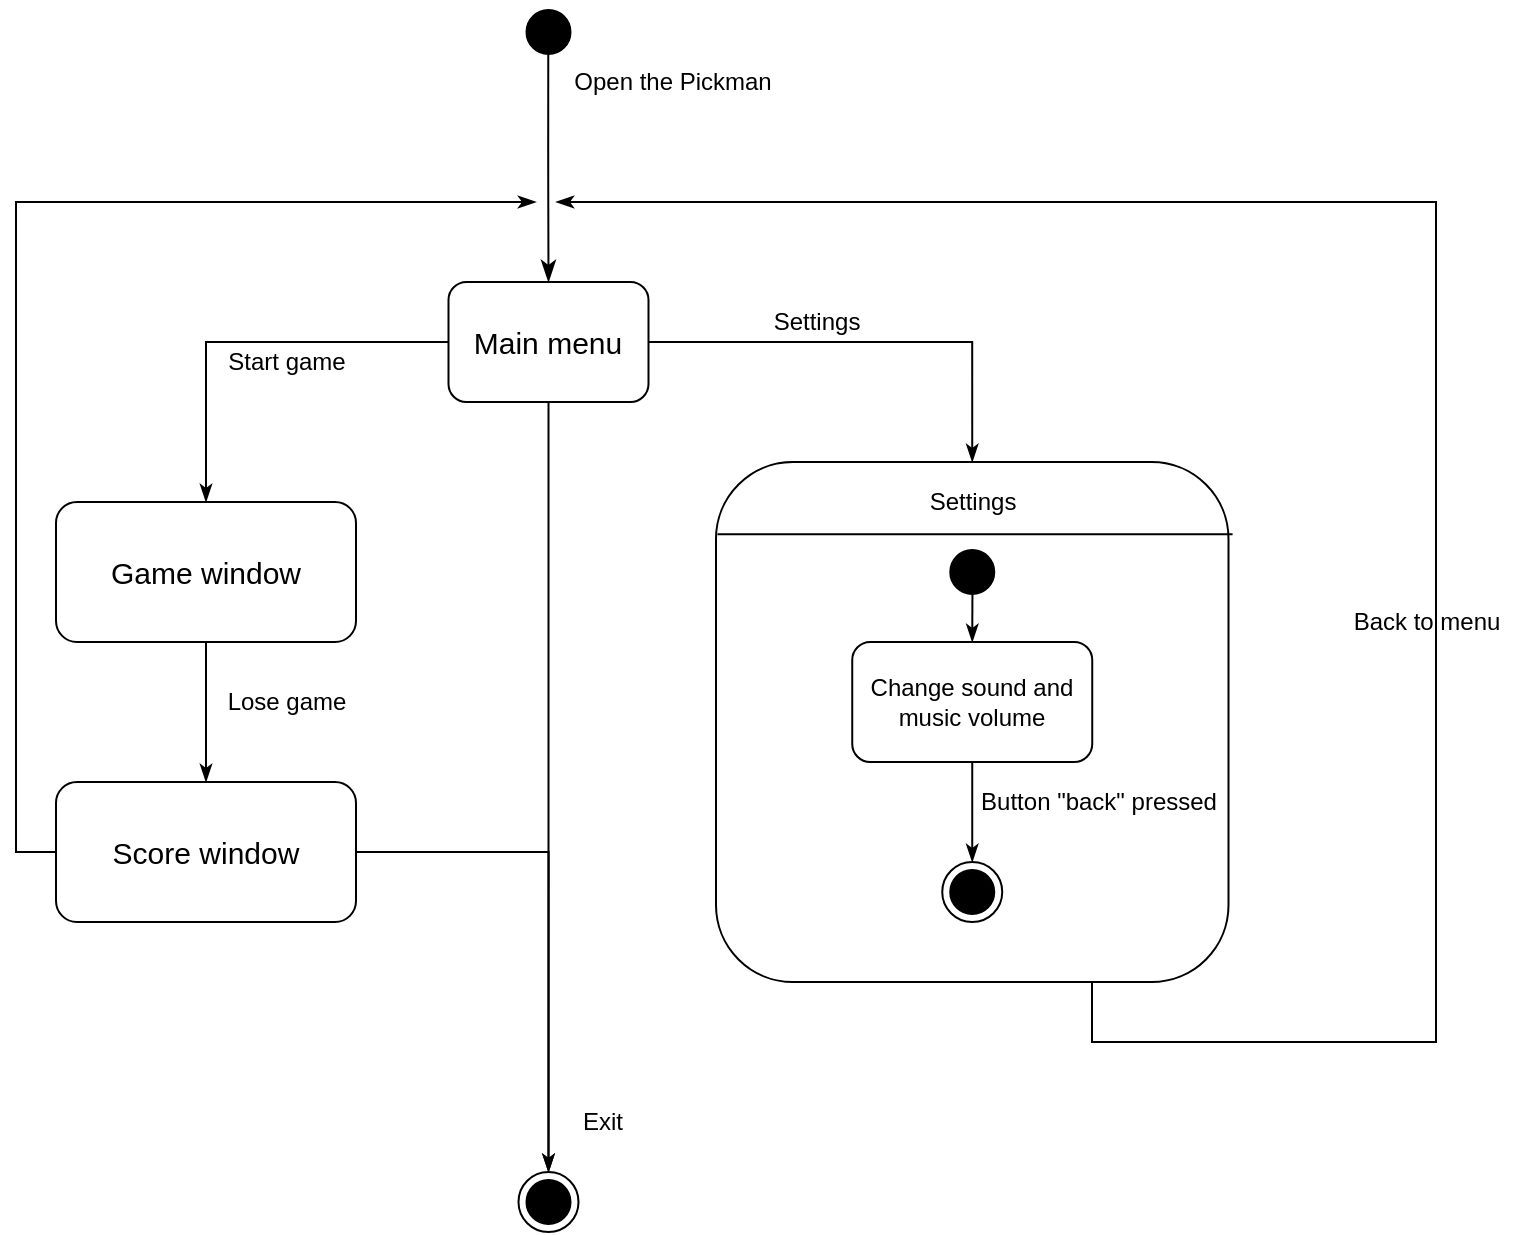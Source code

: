 <mxfile version="14.0.1" type="device"><diagram id="prtHgNgQTEPvFCAcTncT" name="Page-1"><mxGraphModel dx="1483" dy="2045" grid="1" gridSize="10" guides="1" tooltips="1" connect="1" arrows="1" fold="1" page="1" pageScale="1" pageWidth="827" pageHeight="1169" math="0" shadow="0"><root><mxCell id="0"/><mxCell id="1" parent="0"/><mxCell id="IQtVgL8wlBRGB-iRwe8I-1" value="" style="ellipse;html=1;shape=endState;fillColor=#000000;labelBackgroundColor=none;fontSize=14;fontColor=#000000;" vertex="1" parent="1"><mxGeometry x="371.25" y="555" width="30" height="30" as="geometry"/></mxCell><mxCell id="IQtVgL8wlBRGB-iRwe8I-2" value="" style="ellipse;html=1;shape=startState;fillColor=#000000;labelBackgroundColor=none;fontSize=14;fontColor=#000000;" vertex="1" parent="1"><mxGeometry x="371.25" y="-30" width="30" height="30" as="geometry"/></mxCell><mxCell id="IQtVgL8wlBRGB-iRwe8I-3" value="" style="edgeStyle=orthogonalEdgeStyle;html=1;verticalAlign=bottom;endArrow=classicThin;endSize=8;fontSize=14;fontColor=#000000;exitX=0.496;exitY=0.802;exitDx=0;exitDy=0;exitPerimeter=0;entryX=0.5;entryY=0;entryDx=0;entryDy=0;endFill=1;" edge="1" parent="1" source="IQtVgL8wlBRGB-iRwe8I-2" target="IQtVgL8wlBRGB-iRwe8I-5"><mxGeometry relative="1" as="geometry"><mxPoint x="386.25" y="105" as="targetPoint"/></mxGeometry></mxCell><mxCell id="IQtVgL8wlBRGB-iRwe8I-27" style="edgeStyle=orthogonalEdgeStyle;rounded=0;orthogonalLoop=1;jettySize=auto;html=1;entryX=0.5;entryY=0;entryDx=0;entryDy=0;endArrow=classicThin;endFill=1;" edge="1" parent="1" source="IQtVgL8wlBRGB-iRwe8I-5" target="IQtVgL8wlBRGB-iRwe8I-16"><mxGeometry relative="1" as="geometry"/></mxCell><mxCell id="IQtVgL8wlBRGB-iRwe8I-30" style="edgeStyle=orthogonalEdgeStyle;rounded=0;orthogonalLoop=1;jettySize=auto;html=1;exitX=0.5;exitY=1;exitDx=0;exitDy=0;entryX=0.5;entryY=0;entryDx=0;entryDy=0;endArrow=classicThin;endFill=1;" edge="1" parent="1" source="IQtVgL8wlBRGB-iRwe8I-5" target="IQtVgL8wlBRGB-iRwe8I-1"><mxGeometry relative="1" as="geometry"/></mxCell><mxCell id="IQtVgL8wlBRGB-iRwe8I-43" style="edgeStyle=orthogonalEdgeStyle;rounded=0;orthogonalLoop=1;jettySize=auto;html=1;exitX=0;exitY=0.5;exitDx=0;exitDy=0;entryX=0.5;entryY=0;entryDx=0;entryDy=0;endArrow=classicThin;endFill=1;" edge="1" parent="1" source="IQtVgL8wlBRGB-iRwe8I-5" target="IQtVgL8wlBRGB-iRwe8I-34"><mxGeometry relative="1" as="geometry"/></mxCell><mxCell id="IQtVgL8wlBRGB-iRwe8I-5" value="&lt;font style=&quot;font-size: 15px&quot;&gt;Main menu&lt;/font&gt;" style="rounded=1;whiteSpace=wrap;html=1;labelBackgroundColor=none;strokeColor=#000000;fontSize=15;fontColor=#000000;" vertex="1" parent="1"><mxGeometry x="336.25" y="110" width="100" height="60" as="geometry"/></mxCell><mxCell id="IQtVgL8wlBRGB-iRwe8I-15" value="Open the Pickman" style="text;html=1;align=center;verticalAlign=middle;resizable=0;points=[];autosize=1;" vertex="1" parent="1"><mxGeometry x="393" width="110" height="20" as="geometry"/></mxCell><mxCell id="IQtVgL8wlBRGB-iRwe8I-45" style="edgeStyle=orthogonalEdgeStyle;rounded=0;orthogonalLoop=1;jettySize=auto;html=1;exitX=0.5;exitY=1;exitDx=0;exitDy=0;endArrow=classicThin;endFill=1;" edge="1" parent="1" source="IQtVgL8wlBRGB-iRwe8I-16"><mxGeometry relative="1" as="geometry"><mxPoint x="390" y="70" as="targetPoint"/><Array as="points"><mxPoint x="658" y="490"/><mxPoint x="830" y="490"/><mxPoint x="830" y="70"/></Array></mxGeometry></mxCell><mxCell id="IQtVgL8wlBRGB-iRwe8I-16" value="" style="rounded=1;whiteSpace=wrap;html=1;labelBackgroundColor=none;strokeColor=#000000;fontSize=15;fontColor=#000000;" vertex="1" parent="1"><mxGeometry x="470" y="200" width="256.25" height="260" as="geometry"/></mxCell><mxCell id="IQtVgL8wlBRGB-iRwe8I-18" value="" style="endArrow=none;html=1;exitX=0.003;exitY=0.139;exitDx=0;exitDy=0;exitPerimeter=0;entryX=1.008;entryY=0.139;entryDx=0;entryDy=0;entryPerimeter=0;" edge="1" parent="1" source="IQtVgL8wlBRGB-iRwe8I-16" target="IQtVgL8wlBRGB-iRwe8I-16"><mxGeometry width="50" height="50" relative="1" as="geometry"><mxPoint x="550" y="380" as="sourcePoint"/><mxPoint x="610" y="380" as="targetPoint"/></mxGeometry></mxCell><mxCell id="IQtVgL8wlBRGB-iRwe8I-19" value="Settings" style="text;html=1;align=center;verticalAlign=middle;resizable=0;points=[];autosize=1;" vertex="1" parent="1"><mxGeometry x="568.12" y="210" width="60" height="20" as="geometry"/></mxCell><mxCell id="IQtVgL8wlBRGB-iRwe8I-22" style="edgeStyle=orthogonalEdgeStyle;rounded=0;orthogonalLoop=1;jettySize=auto;html=1;entryX=0.5;entryY=0;entryDx=0;entryDy=0;endArrow=classicThin;endFill=1;exitX=0.503;exitY=0.827;exitDx=0;exitDy=0;exitPerimeter=0;" edge="1" parent="1" source="IQtVgL8wlBRGB-iRwe8I-20" target="IQtVgL8wlBRGB-iRwe8I-21"><mxGeometry relative="1" as="geometry"/></mxCell><mxCell id="IQtVgL8wlBRGB-iRwe8I-20" value="" style="ellipse;html=1;shape=startState;fillColor=#000000;labelBackgroundColor=none;fontSize=14;fontColor=#000000;" vertex="1" parent="1"><mxGeometry x="583.13" y="240" width="30" height="30" as="geometry"/></mxCell><mxCell id="IQtVgL8wlBRGB-iRwe8I-25" style="edgeStyle=orthogonalEdgeStyle;rounded=0;orthogonalLoop=1;jettySize=auto;html=1;exitX=0.5;exitY=1;exitDx=0;exitDy=0;entryX=0.5;entryY=0;entryDx=0;entryDy=0;endArrow=classicThin;endFill=1;" edge="1" parent="1" source="IQtVgL8wlBRGB-iRwe8I-21" target="IQtVgL8wlBRGB-iRwe8I-24"><mxGeometry relative="1" as="geometry"/></mxCell><mxCell id="IQtVgL8wlBRGB-iRwe8I-21" value="Change sound and music volume" style="rounded=1;whiteSpace=wrap;html=1;" vertex="1" parent="1"><mxGeometry x="538.12" y="290" width="120" height="60" as="geometry"/></mxCell><mxCell id="IQtVgL8wlBRGB-iRwe8I-24" value="" style="ellipse;html=1;shape=endState;fillColor=#000000;labelBackgroundColor=none;fontSize=14;fontColor=#000000;" vertex="1" parent="1"><mxGeometry x="583.12" y="400" width="30" height="30" as="geometry"/></mxCell><mxCell id="IQtVgL8wlBRGB-iRwe8I-26" value="Button &quot;back&quot; pressed" style="text;html=1;align=center;verticalAlign=middle;resizable=0;points=[];autosize=1;" vertex="1" parent="1"><mxGeometry x="596.25" y="360" width="130" height="20" as="geometry"/></mxCell><mxCell id="IQtVgL8wlBRGB-iRwe8I-28" value="Settings" style="text;html=1;align=center;verticalAlign=middle;resizable=0;points=[];autosize=1;" vertex="1" parent="1"><mxGeometry x="490" y="120" width="60" height="20" as="geometry"/></mxCell><mxCell id="IQtVgL8wlBRGB-iRwe8I-49" style="edgeStyle=orthogonalEdgeStyle;rounded=0;orthogonalLoop=1;jettySize=auto;html=1;exitX=0.5;exitY=1;exitDx=0;exitDy=0;entryX=0.5;entryY=0;entryDx=0;entryDy=0;endArrow=classicThin;endFill=1;" edge="1" parent="1" source="IQtVgL8wlBRGB-iRwe8I-34" target="IQtVgL8wlBRGB-iRwe8I-48"><mxGeometry relative="1" as="geometry"/></mxCell><mxCell id="IQtVgL8wlBRGB-iRwe8I-34" value="Game window" style="rounded=1;whiteSpace=wrap;html=1;labelBackgroundColor=none;strokeColor=#000000;fontSize=15;fontColor=#000000;" vertex="1" parent="1"><mxGeometry x="140" y="220" width="150" height="70" as="geometry"/></mxCell><mxCell id="IQtVgL8wlBRGB-iRwe8I-44" value="Exit" style="text;html=1;align=center;verticalAlign=middle;resizable=0;points=[];autosize=1;" vertex="1" parent="1"><mxGeometry x="393" y="520" width="40" height="20" as="geometry"/></mxCell><mxCell id="IQtVgL8wlBRGB-iRwe8I-46" value="Start game" style="text;html=1;align=center;verticalAlign=middle;resizable=0;points=[];autosize=1;" vertex="1" parent="1"><mxGeometry x="220" y="140" width="70" height="20" as="geometry"/></mxCell><mxCell id="IQtVgL8wlBRGB-iRwe8I-47" value="Back to menu" style="text;html=1;align=center;verticalAlign=middle;resizable=0;points=[];autosize=1;" vertex="1" parent="1"><mxGeometry x="780" y="270" width="90" height="20" as="geometry"/></mxCell><mxCell id="IQtVgL8wlBRGB-iRwe8I-51" style="edgeStyle=orthogonalEdgeStyle;rounded=0;orthogonalLoop=1;jettySize=auto;html=1;entryX=0.5;entryY=0;entryDx=0;entryDy=0;endArrow=classicThin;endFill=1;" edge="1" parent="1" source="IQtVgL8wlBRGB-iRwe8I-48" target="IQtVgL8wlBRGB-iRwe8I-1"><mxGeometry relative="1" as="geometry"/></mxCell><mxCell id="IQtVgL8wlBRGB-iRwe8I-52" style="edgeStyle=orthogonalEdgeStyle;rounded=0;orthogonalLoop=1;jettySize=auto;html=1;exitX=0;exitY=0.5;exitDx=0;exitDy=0;endArrow=classicThin;endFill=1;" edge="1" parent="1" source="IQtVgL8wlBRGB-iRwe8I-48"><mxGeometry relative="1" as="geometry"><mxPoint x="380" y="70" as="targetPoint"/><Array as="points"><mxPoint x="120" y="395"/><mxPoint x="120" y="70"/><mxPoint x="380" y="70"/></Array></mxGeometry></mxCell><mxCell id="IQtVgL8wlBRGB-iRwe8I-48" value="Score window" style="rounded=1;whiteSpace=wrap;html=1;labelBackgroundColor=none;strokeColor=#000000;fontSize=15;fontColor=#000000;" vertex="1" parent="1"><mxGeometry x="140" y="360" width="150" height="70" as="geometry"/></mxCell><mxCell id="IQtVgL8wlBRGB-iRwe8I-50" value="Lose game" style="text;html=1;align=center;verticalAlign=middle;resizable=0;points=[];autosize=1;" vertex="1" parent="1"><mxGeometry x="220" y="310" width="70" height="20" as="geometry"/></mxCell></root></mxGraphModel></diagram></mxfile>
